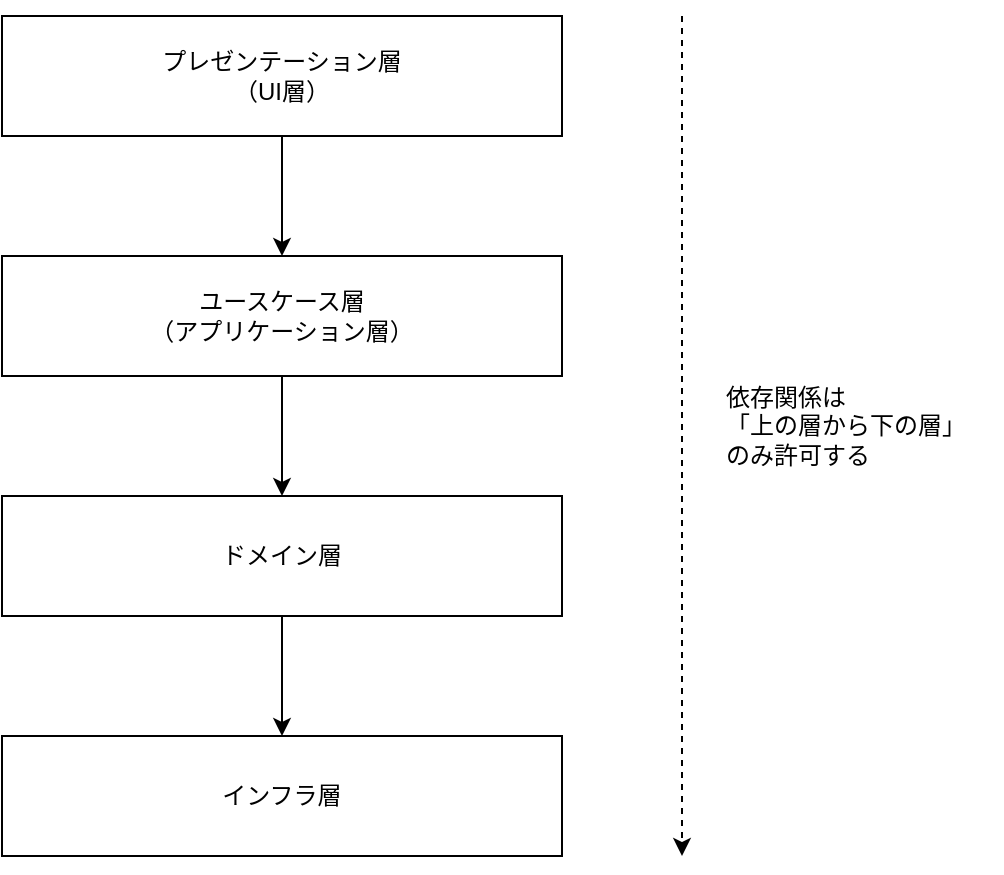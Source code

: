 <mxfile version="14.8.0" type="embed">
    <diagram id="YvEYEflYp4SwjLcsFT0W" name="Page-1">
        <mxGraphModel dx="1425" dy="628" grid="1" gridSize="10" guides="1" tooltips="1" connect="1" arrows="1" fold="1" page="1" pageScale="1" pageWidth="827" pageHeight="1169" math="0" shadow="0">
            <root>
                <mxCell id="0"/>
                <mxCell id="1" parent="0"/>
                <mxCell id="44" style="edgeStyle=orthogonalEdgeStyle;rounded=0;orthogonalLoop=1;jettySize=auto;html=1;exitX=0.5;exitY=1;exitDx=0;exitDy=0;entryX=0.5;entryY=0;entryDx=0;entryDy=0;" edge="1" parent="1" source="2" target="4">
                    <mxGeometry relative="1" as="geometry"/>
                </mxCell>
                <mxCell id="2" value="プレゼンテーション層&lt;br&gt;（UI層）" style="rounded=0;whiteSpace=wrap;html=1;" parent="1" vertex="1">
                    <mxGeometry x="280" y="160" width="280" height="60" as="geometry"/>
                </mxCell>
                <mxCell id="3" value="インフラ層" style="rounded=0;whiteSpace=wrap;html=1;" parent="1" vertex="1">
                    <mxGeometry x="280" y="520" width="280" height="60" as="geometry"/>
                </mxCell>
                <mxCell id="45" style="edgeStyle=orthogonalEdgeStyle;rounded=0;orthogonalLoop=1;jettySize=auto;html=1;exitX=0.5;exitY=1;exitDx=0;exitDy=0;entryX=0.5;entryY=0;entryDx=0;entryDy=0;" edge="1" parent="1" source="4" target="5">
                    <mxGeometry relative="1" as="geometry"/>
                </mxCell>
                <mxCell id="4" value="ユースケース層&lt;br&gt;（アプリケーション層）" style="rounded=0;whiteSpace=wrap;html=1;" parent="1" vertex="1">
                    <mxGeometry x="280" y="280" width="280" height="60" as="geometry"/>
                </mxCell>
                <mxCell id="46" style="edgeStyle=orthogonalEdgeStyle;rounded=0;orthogonalLoop=1;jettySize=auto;html=1;exitX=0.5;exitY=1;exitDx=0;exitDy=0;entryX=0.5;entryY=0;entryDx=0;entryDy=0;" edge="1" parent="1" source="5" target="3">
                    <mxGeometry relative="1" as="geometry"/>
                </mxCell>
                <mxCell id="5" value="ドメイン層" style="rounded=0;whiteSpace=wrap;html=1;" parent="1" vertex="1">
                    <mxGeometry x="280" y="400" width="280" height="60" as="geometry"/>
                </mxCell>
                <mxCell id="47" value="" style="endArrow=classic;html=1;dashed=1;" edge="1" parent="1">
                    <mxGeometry width="50" height="50" relative="1" as="geometry">
                        <mxPoint x="620" y="160" as="sourcePoint"/>
                        <mxPoint x="620" y="580" as="targetPoint"/>
                    </mxGeometry>
                </mxCell>
                <mxCell id="48" value="依存関係は&lt;br&gt;「上の層から下の層」&lt;br&gt;のみ許可する" style="text;html=1;strokeColor=none;fillColor=none;align=left;verticalAlign=middle;whiteSpace=wrap;rounded=0;" vertex="1" parent="1">
                    <mxGeometry x="640" y="340" width="140" height="50" as="geometry"/>
                </mxCell>
            </root>
        </mxGraphModel>
    </diagram>
</mxfile>
